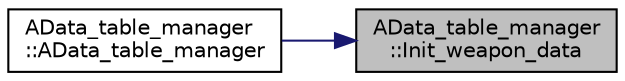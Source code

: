 digraph "AData_table_manager::Init_weapon_data"
{
 // LATEX_PDF_SIZE
  edge [fontname="Helvetica",fontsize="10",labelfontname="Helvetica",labelfontsize="10"];
  node [fontname="Helvetica",fontsize="10",shape=record];
  rankdir="RL";
  Node1 [label="AData_table_manager\l::Init_weapon_data",height=0.2,width=0.4,color="black", fillcolor="grey75", style="filled", fontcolor="black",tooltip="무기 데이터 초기화"];
  Node1 -> Node2 [dir="back",color="midnightblue",fontsize="10",style="solid",fontname="Helvetica"];
  Node2 [label="AData_table_manager\l::AData_table_manager",height=0.2,width=0.4,color="black", fillcolor="white", style="filled",URL="$class_a_data__table__manager.html#a8f148461a77cf13c4aa9f0b2c0f20541",tooltip=" "];
}
